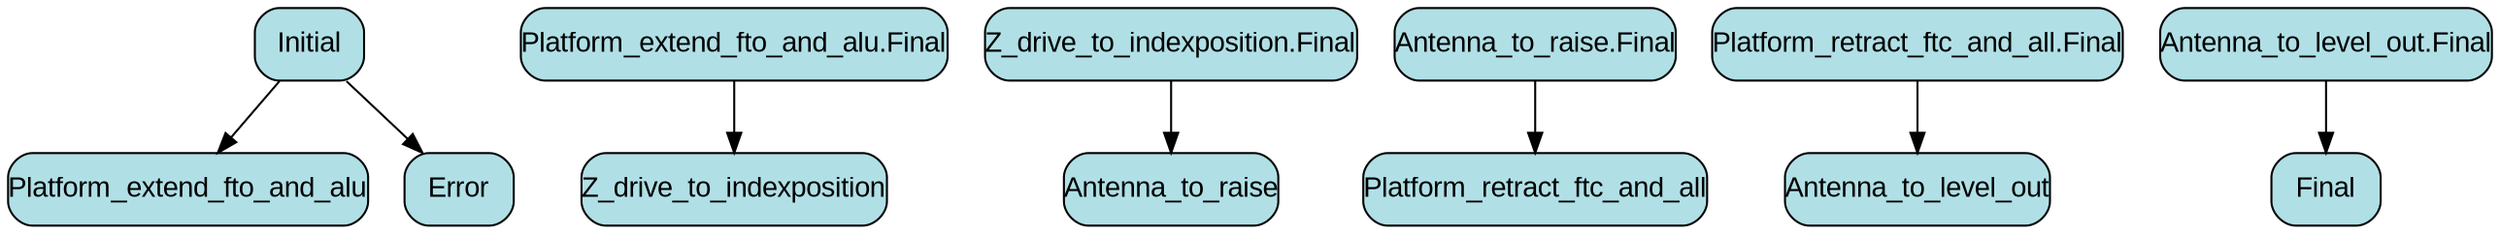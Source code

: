 digraph Platform_extend{

 graph [layout = dot]
 node [fontname="Arial",fontsize="14",shape="box", style="rounded,filled", fillcolor=PowderBlue,margin=0];
 edge [fontname="Arial bold italic",fontsize="12",fontcolor="Indigo"];
 "Initial" -> "Platform_extend_fto_and_alu";
"Initial" -> "Error";
"Platform_extend_fto_and_alu.Final" -> "Z_drive_to_indexposition";
"Z_drive_to_indexposition.Final" -> "Antenna_to_raise";
"Antenna_to_raise.Final" -> "Platform_retract_ftc_and_all";
"Platform_retract_ftc_and_all.Final" -> "Antenna_to_level_out";
"Antenna_to_level_out.Final" -> "Final";
}